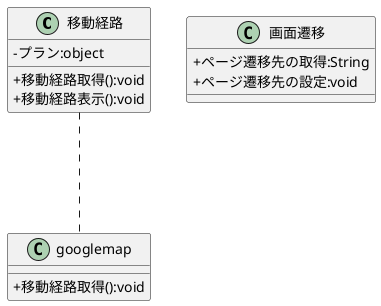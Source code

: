 @startuml

skinparam classAttributeIconSize 0

    class 移動経路{
        - プラン:object
        + 移動経路取得():void
        + 移動経路表示():void
    }

    class googlemap{
        + 移動経路取得():void
    }

    移動経路 .-- googlemap
    
    class 画面遷移{
        + ページ遷移先の取得:String
        + ページ遷移先の設定:void
    }
    
@enduml